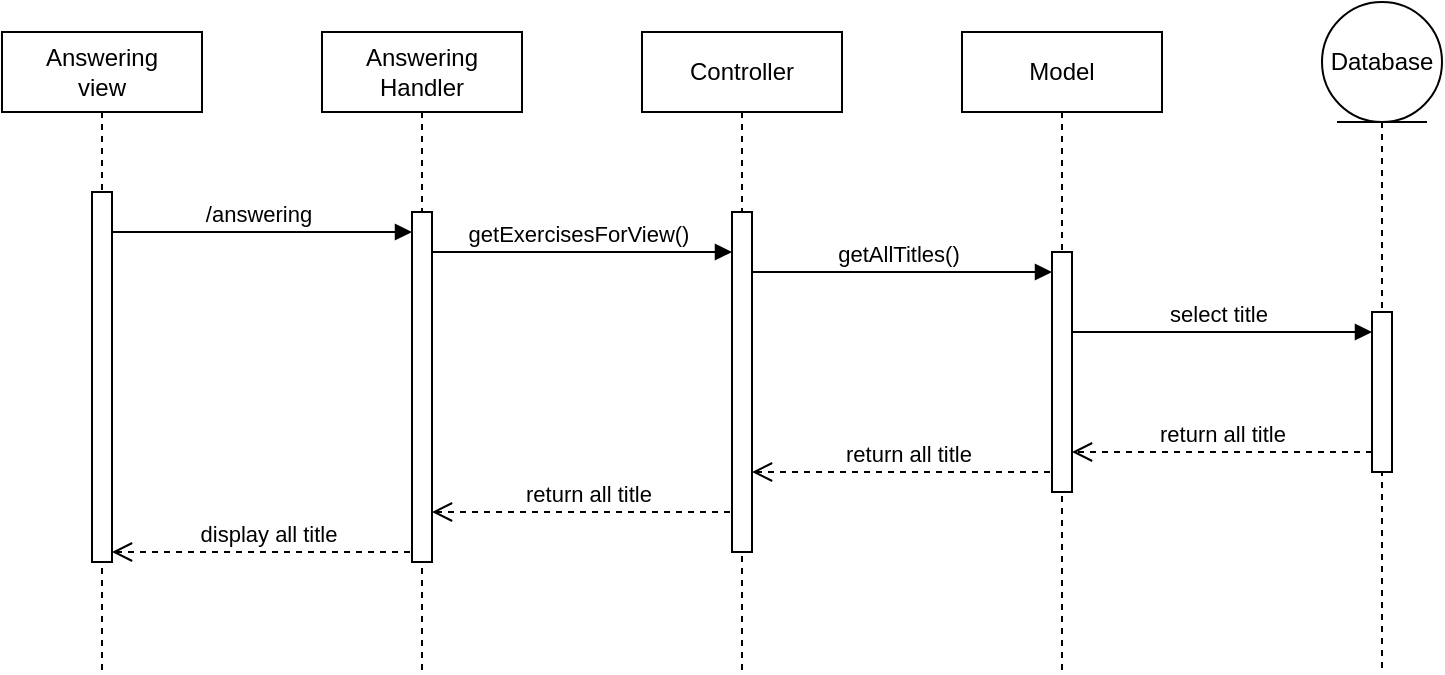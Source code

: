 <mxfile version="22.0.2" type="device">
  <diagram name="Page-1" id="g7uiWczvub9fh4_jC5qJ">
    <mxGraphModel dx="1195" dy="632" grid="1" gridSize="10" guides="1" tooltips="1" connect="1" arrows="1" fold="1" page="1" pageScale="1" pageWidth="827" pageHeight="1169" math="0" shadow="0">
      <root>
        <mxCell id="0" />
        <mxCell id="1" parent="0" />
        <mxCell id="iveivCu-gtuzARVHbXyK-13" value="/answering" style="html=1;verticalAlign=bottom;endArrow=block;curved=0;rounded=0;" parent="1" target="m3mulAgunKzmKDPuI4wC-22" edge="1">
          <mxGeometry width="80" relative="1" as="geometry">
            <mxPoint x="120" y="260" as="sourcePoint" />
            <mxPoint x="279.5" y="260.0" as="targetPoint" />
          </mxGeometry>
        </mxCell>
        <mxCell id="iveivCu-gtuzARVHbXyK-16" value="getExercisesForView()" style="html=1;verticalAlign=bottom;endArrow=block;curved=0;rounded=0;" parent="1" edge="1" target="m3mulAgunKzmKDPuI4wC-19">
          <mxGeometry width="80" relative="1" as="geometry">
            <mxPoint x="280" y="270" as="sourcePoint" />
            <mxPoint x="440" y="270" as="targetPoint" />
            <mxPoint as="offset" />
          </mxGeometry>
        </mxCell>
        <mxCell id="m3mulAgunKzmKDPuI4wC-3" value="getAllTitles()" style="html=1;verticalAlign=bottom;endArrow=block;curved=0;rounded=0;" edge="1" parent="1" target="m3mulAgunKzmKDPuI4wC-17">
          <mxGeometry width="80" relative="1" as="geometry">
            <mxPoint x="440" y="280" as="sourcePoint" />
            <mxPoint x="600" y="280" as="targetPoint" />
          </mxGeometry>
        </mxCell>
        <mxCell id="m3mulAgunKzmKDPuI4wC-4" value="Database" style="shape=umlLifeline;perimeter=lifelinePerimeter;whiteSpace=wrap;html=1;container=1;dropTarget=0;collapsible=0;recursiveResize=0;outlineConnect=0;portConstraint=eastwest;newEdgeStyle={&quot;curved&quot;:0,&quot;rounded&quot;:0};participant=umlEntity;size=60;" vertex="1" parent="1">
          <mxGeometry x="730" y="145" width="60" height="335" as="geometry" />
        </mxCell>
        <mxCell id="m3mulAgunKzmKDPuI4wC-5" value="" style="html=1;points=[[0,0,0,0,5],[0,1,0,0,-5],[1,0,0,0,5],[1,1,0,0,-5]];perimeter=orthogonalPerimeter;outlineConnect=0;targetShapes=umlLifeline;portConstraint=eastwest;newEdgeStyle={&quot;curved&quot;:0,&quot;rounded&quot;:0};" vertex="1" parent="m3mulAgunKzmKDPuI4wC-4">
          <mxGeometry x="25" y="155" width="10" height="80" as="geometry" />
        </mxCell>
        <mxCell id="m3mulAgunKzmKDPuI4wC-7" value="select title" style="html=1;verticalAlign=bottom;endArrow=block;curved=0;rounded=0;" edge="1" parent="1" target="m3mulAgunKzmKDPuI4wC-5">
          <mxGeometry width="80" relative="1" as="geometry">
            <mxPoint x="600" y="310" as="sourcePoint" />
            <mxPoint x="770" y="310" as="targetPoint" />
          </mxGeometry>
        </mxCell>
        <mxCell id="m3mulAgunKzmKDPuI4wC-8" value="return all title" style="html=1;verticalAlign=bottom;endArrow=open;dashed=1;endSize=8;curved=0;rounded=0;" edge="1" parent="1">
          <mxGeometry relative="1" as="geometry">
            <mxPoint x="755" y="370.0" as="sourcePoint" />
            <mxPoint x="605" y="370.0" as="targetPoint" />
          </mxGeometry>
        </mxCell>
        <mxCell id="m3mulAgunKzmKDPuI4wC-10" value="return all title" style="html=1;verticalAlign=bottom;endArrow=open;dashed=1;endSize=8;curved=0;rounded=0;" edge="1" parent="1" target="m3mulAgunKzmKDPuI4wC-19">
          <mxGeometry relative="1" as="geometry">
            <mxPoint x="600" y="380" as="sourcePoint" />
            <mxPoint x="440" y="380" as="targetPoint" />
          </mxGeometry>
        </mxCell>
        <mxCell id="m3mulAgunKzmKDPuI4wC-13" value="return all title" style="html=1;verticalAlign=bottom;endArrow=open;dashed=1;endSize=8;curved=0;rounded=0;" edge="1" parent="1" target="m3mulAgunKzmKDPuI4wC-22">
          <mxGeometry relative="1" as="geometry">
            <mxPoint x="440" y="400" as="sourcePoint" />
            <mxPoint x="280" y="400" as="targetPoint" />
          </mxGeometry>
        </mxCell>
        <mxCell id="m3mulAgunKzmKDPuI4wC-14" value="display all title" style="html=1;verticalAlign=bottom;endArrow=open;dashed=1;endSize=8;curved=0;rounded=0;" edge="1" parent="1" target="m3mulAgunKzmKDPuI4wC-23">
          <mxGeometry relative="1" as="geometry">
            <mxPoint x="280" y="420" as="sourcePoint" />
            <mxPoint x="120" y="420" as="targetPoint" />
          </mxGeometry>
        </mxCell>
        <mxCell id="m3mulAgunKzmKDPuI4wC-16" value="Model" style="shape=umlLifeline;perimeter=lifelinePerimeter;whiteSpace=wrap;html=1;container=1;dropTarget=0;collapsible=0;recursiveResize=0;outlineConnect=0;portConstraint=eastwest;newEdgeStyle={&quot;curved&quot;:0,&quot;rounded&quot;:0};" vertex="1" parent="1">
          <mxGeometry x="550" y="160" width="100" height="320" as="geometry" />
        </mxCell>
        <mxCell id="m3mulAgunKzmKDPuI4wC-17" value="" style="html=1;points=[[0,0,0,0,5],[0,1,0,0,-5],[1,0,0,0,5],[1,1,0,0,-5]];perimeter=orthogonalPerimeter;outlineConnect=0;targetShapes=umlLifeline;portConstraint=eastwest;newEdgeStyle={&quot;curved&quot;:0,&quot;rounded&quot;:0};" vertex="1" parent="m3mulAgunKzmKDPuI4wC-16">
          <mxGeometry x="45" y="110" width="10" height="120" as="geometry" />
        </mxCell>
        <mxCell id="m3mulAgunKzmKDPuI4wC-18" value="Controller" style="shape=umlLifeline;perimeter=lifelinePerimeter;whiteSpace=wrap;html=1;container=1;dropTarget=0;collapsible=0;recursiveResize=0;outlineConnect=0;portConstraint=eastwest;newEdgeStyle={&quot;curved&quot;:0,&quot;rounded&quot;:0};" vertex="1" parent="1">
          <mxGeometry x="390" y="160" width="100" height="320" as="geometry" />
        </mxCell>
        <mxCell id="m3mulAgunKzmKDPuI4wC-19" value="" style="html=1;points=[[0,0,0,0,5],[0,1,0,0,-5],[1,0,0,0,5],[1,1,0,0,-5]];perimeter=orthogonalPerimeter;outlineConnect=0;targetShapes=umlLifeline;portConstraint=eastwest;newEdgeStyle={&quot;curved&quot;:0,&quot;rounded&quot;:0};" vertex="1" parent="m3mulAgunKzmKDPuI4wC-18">
          <mxGeometry x="45" y="90" width="10" height="170" as="geometry" />
        </mxCell>
        <mxCell id="m3mulAgunKzmKDPuI4wC-20" value="Answering&lt;br style=&quot;border-color: var(--border-color);&quot;&gt;Handler" style="shape=umlLifeline;perimeter=lifelinePerimeter;whiteSpace=wrap;html=1;container=1;dropTarget=0;collapsible=0;recursiveResize=0;outlineConnect=0;portConstraint=eastwest;newEdgeStyle={&quot;curved&quot;:0,&quot;rounded&quot;:0};" vertex="1" parent="1">
          <mxGeometry x="230" y="160" width="100" height="320" as="geometry" />
        </mxCell>
        <mxCell id="m3mulAgunKzmKDPuI4wC-22" value="" style="html=1;points=[[0,0,0,0,5],[0,1,0,0,-5],[1,0,0,0,5],[1,1,0,0,-5]];perimeter=orthogonalPerimeter;outlineConnect=0;targetShapes=umlLifeline;portConstraint=eastwest;newEdgeStyle={&quot;curved&quot;:0,&quot;rounded&quot;:0};" vertex="1" parent="m3mulAgunKzmKDPuI4wC-20">
          <mxGeometry x="45" y="90" width="10" height="175" as="geometry" />
        </mxCell>
        <mxCell id="m3mulAgunKzmKDPuI4wC-21" value="Answering&lt;br&gt;view" style="shape=umlLifeline;perimeter=lifelinePerimeter;whiteSpace=wrap;html=1;container=1;dropTarget=0;collapsible=0;recursiveResize=0;outlineConnect=0;portConstraint=eastwest;newEdgeStyle={&quot;curved&quot;:0,&quot;rounded&quot;:0};" vertex="1" parent="1">
          <mxGeometry x="70" y="160" width="100" height="320" as="geometry" />
        </mxCell>
        <mxCell id="m3mulAgunKzmKDPuI4wC-23" value="" style="html=1;points=[[0,0,0,0,5],[0,1,0,0,-5],[1,0,0,0,5],[1,1,0,0,-5]];perimeter=orthogonalPerimeter;outlineConnect=0;targetShapes=umlLifeline;portConstraint=eastwest;newEdgeStyle={&quot;curved&quot;:0,&quot;rounded&quot;:0};" vertex="1" parent="m3mulAgunKzmKDPuI4wC-21">
          <mxGeometry x="45" y="80" width="10" height="185" as="geometry" />
        </mxCell>
      </root>
    </mxGraphModel>
  </diagram>
</mxfile>
